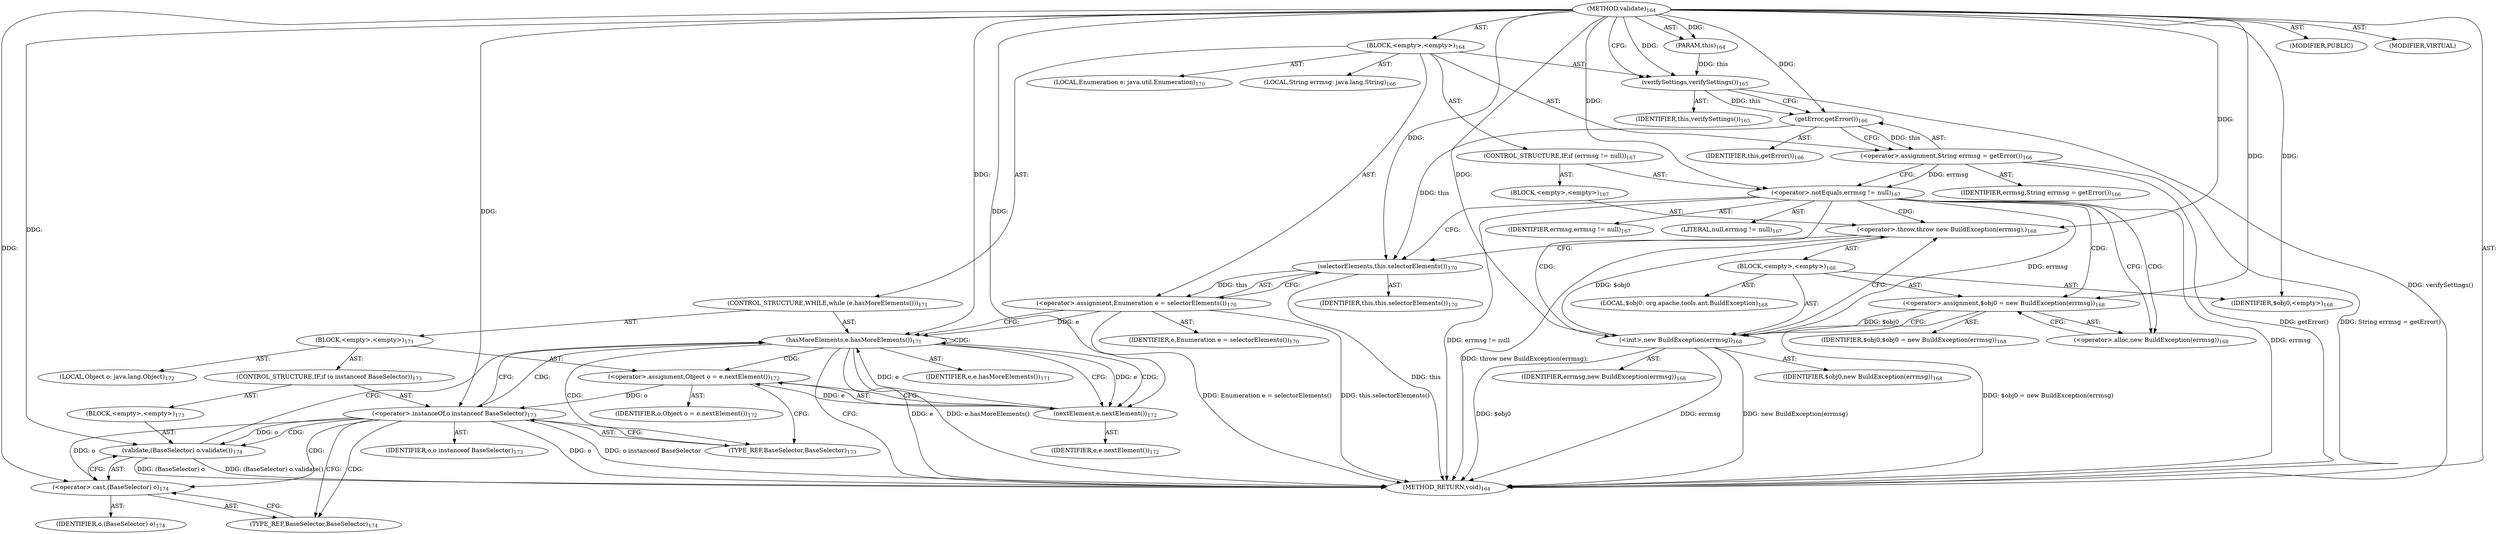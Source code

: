 digraph "validate" {  
"111669149703" [label = <(METHOD,validate)<SUB>164</SUB>> ]
"115964116993" [label = <(PARAM,this)<SUB>164</SUB>> ]
"25769803786" [label = <(BLOCK,&lt;empty&gt;,&lt;empty&gt;)<SUB>164</SUB>> ]
"30064771105" [label = <(verifySettings,verifySettings())<SUB>165</SUB>> ]
"68719476737" [label = <(IDENTIFIER,this,verifySettings())<SUB>165</SUB>> ]
"94489280515" [label = <(LOCAL,String errmsg: java.lang.String)<SUB>166</SUB>> ]
"30064771106" [label = <(&lt;operator&gt;.assignment,String errmsg = getError())<SUB>166</SUB>> ]
"68719476781" [label = <(IDENTIFIER,errmsg,String errmsg = getError())<SUB>166</SUB>> ]
"30064771107" [label = <(getError,getError())<SUB>166</SUB>> ]
"68719476738" [label = <(IDENTIFIER,this,getError())<SUB>166</SUB>> ]
"47244640259" [label = <(CONTROL_STRUCTURE,IF,if (errmsg != null))<SUB>167</SUB>> ]
"30064771108" [label = <(&lt;operator&gt;.notEquals,errmsg != null)<SUB>167</SUB>> ]
"68719476782" [label = <(IDENTIFIER,errmsg,errmsg != null)<SUB>167</SUB>> ]
"90194313217" [label = <(LITERAL,null,errmsg != null)<SUB>167</SUB>> ]
"25769803787" [label = <(BLOCK,&lt;empty&gt;,&lt;empty&gt;)<SUB>167</SUB>> ]
"30064771109" [label = <(&lt;operator&gt;.throw,throw new BuildException(errmsg);)<SUB>168</SUB>> ]
"25769803788" [label = <(BLOCK,&lt;empty&gt;,&lt;empty&gt;)<SUB>168</SUB>> ]
"94489280516" [label = <(LOCAL,$obj0: org.apache.tools.ant.BuildException)<SUB>168</SUB>> ]
"30064771110" [label = <(&lt;operator&gt;.assignment,$obj0 = new BuildException(errmsg))<SUB>168</SUB>> ]
"68719476783" [label = <(IDENTIFIER,$obj0,$obj0 = new BuildException(errmsg))<SUB>168</SUB>> ]
"30064771111" [label = <(&lt;operator&gt;.alloc,new BuildException(errmsg))<SUB>168</SUB>> ]
"30064771112" [label = <(&lt;init&gt;,new BuildException(errmsg))<SUB>168</SUB>> ]
"68719476784" [label = <(IDENTIFIER,$obj0,new BuildException(errmsg))<SUB>168</SUB>> ]
"68719476785" [label = <(IDENTIFIER,errmsg,new BuildException(errmsg))<SUB>168</SUB>> ]
"68719476786" [label = <(IDENTIFIER,$obj0,&lt;empty&gt;)<SUB>168</SUB>> ]
"94489280517" [label = <(LOCAL,Enumeration e: java.util.Enumeration)<SUB>170</SUB>> ]
"30064771113" [label = <(&lt;operator&gt;.assignment,Enumeration e = selectorElements())<SUB>170</SUB>> ]
"68719476787" [label = <(IDENTIFIER,e,Enumeration e = selectorElements())<SUB>170</SUB>> ]
"30064771114" [label = <(selectorElements,this.selectorElements())<SUB>170</SUB>> ]
"68719476739" [label = <(IDENTIFIER,this,this.selectorElements())<SUB>170</SUB>> ]
"47244640260" [label = <(CONTROL_STRUCTURE,WHILE,while (e.hasMoreElements()))<SUB>171</SUB>> ]
"30064771115" [label = <(hasMoreElements,e.hasMoreElements())<SUB>171</SUB>> ]
"68719476788" [label = <(IDENTIFIER,e,e.hasMoreElements())<SUB>171</SUB>> ]
"25769803789" [label = <(BLOCK,&lt;empty&gt;,&lt;empty&gt;)<SUB>171</SUB>> ]
"94489280518" [label = <(LOCAL,Object o: java.lang.Object)<SUB>172</SUB>> ]
"30064771116" [label = <(&lt;operator&gt;.assignment,Object o = e.nextElement())<SUB>172</SUB>> ]
"68719476789" [label = <(IDENTIFIER,o,Object o = e.nextElement())<SUB>172</SUB>> ]
"30064771117" [label = <(nextElement,e.nextElement())<SUB>172</SUB>> ]
"68719476790" [label = <(IDENTIFIER,e,e.nextElement())<SUB>172</SUB>> ]
"47244640261" [label = <(CONTROL_STRUCTURE,IF,if (o instanceof BaseSelector))<SUB>173</SUB>> ]
"30064771118" [label = <(&lt;operator&gt;.instanceOf,o instanceof BaseSelector)<SUB>173</SUB>> ]
"68719476791" [label = <(IDENTIFIER,o,o instanceof BaseSelector)<SUB>173</SUB>> ]
"180388626432" [label = <(TYPE_REF,BaseSelector,BaseSelector)<SUB>173</SUB>> ]
"25769803790" [label = <(BLOCK,&lt;empty&gt;,&lt;empty&gt;)<SUB>173</SUB>> ]
"30064771119" [label = <(validate,(BaseSelector) o.validate())<SUB>174</SUB>> ]
"30064771120" [label = <(&lt;operator&gt;.cast,(BaseSelector) o)<SUB>174</SUB>> ]
"180388626433" [label = <(TYPE_REF,BaseSelector,BaseSelector)<SUB>174</SUB>> ]
"68719476792" [label = <(IDENTIFIER,o,(BaseSelector) o)<SUB>174</SUB>> ]
"133143986191" [label = <(MODIFIER,PUBLIC)> ]
"133143986192" [label = <(MODIFIER,VIRTUAL)> ]
"128849018887" [label = <(METHOD_RETURN,void)<SUB>164</SUB>> ]
  "111669149703" -> "115964116993"  [ label = "AST: "] 
  "111669149703" -> "25769803786"  [ label = "AST: "] 
  "111669149703" -> "133143986191"  [ label = "AST: "] 
  "111669149703" -> "133143986192"  [ label = "AST: "] 
  "111669149703" -> "128849018887"  [ label = "AST: "] 
  "25769803786" -> "30064771105"  [ label = "AST: "] 
  "25769803786" -> "94489280515"  [ label = "AST: "] 
  "25769803786" -> "30064771106"  [ label = "AST: "] 
  "25769803786" -> "47244640259"  [ label = "AST: "] 
  "25769803786" -> "94489280517"  [ label = "AST: "] 
  "25769803786" -> "30064771113"  [ label = "AST: "] 
  "25769803786" -> "47244640260"  [ label = "AST: "] 
  "30064771105" -> "68719476737"  [ label = "AST: "] 
  "30064771106" -> "68719476781"  [ label = "AST: "] 
  "30064771106" -> "30064771107"  [ label = "AST: "] 
  "30064771107" -> "68719476738"  [ label = "AST: "] 
  "47244640259" -> "30064771108"  [ label = "AST: "] 
  "47244640259" -> "25769803787"  [ label = "AST: "] 
  "30064771108" -> "68719476782"  [ label = "AST: "] 
  "30064771108" -> "90194313217"  [ label = "AST: "] 
  "25769803787" -> "30064771109"  [ label = "AST: "] 
  "30064771109" -> "25769803788"  [ label = "AST: "] 
  "25769803788" -> "94489280516"  [ label = "AST: "] 
  "25769803788" -> "30064771110"  [ label = "AST: "] 
  "25769803788" -> "30064771112"  [ label = "AST: "] 
  "25769803788" -> "68719476786"  [ label = "AST: "] 
  "30064771110" -> "68719476783"  [ label = "AST: "] 
  "30064771110" -> "30064771111"  [ label = "AST: "] 
  "30064771112" -> "68719476784"  [ label = "AST: "] 
  "30064771112" -> "68719476785"  [ label = "AST: "] 
  "30064771113" -> "68719476787"  [ label = "AST: "] 
  "30064771113" -> "30064771114"  [ label = "AST: "] 
  "30064771114" -> "68719476739"  [ label = "AST: "] 
  "47244640260" -> "30064771115"  [ label = "AST: "] 
  "47244640260" -> "25769803789"  [ label = "AST: "] 
  "30064771115" -> "68719476788"  [ label = "AST: "] 
  "25769803789" -> "94489280518"  [ label = "AST: "] 
  "25769803789" -> "30064771116"  [ label = "AST: "] 
  "25769803789" -> "47244640261"  [ label = "AST: "] 
  "30064771116" -> "68719476789"  [ label = "AST: "] 
  "30064771116" -> "30064771117"  [ label = "AST: "] 
  "30064771117" -> "68719476790"  [ label = "AST: "] 
  "47244640261" -> "30064771118"  [ label = "AST: "] 
  "47244640261" -> "25769803790"  [ label = "AST: "] 
  "30064771118" -> "68719476791"  [ label = "AST: "] 
  "30064771118" -> "180388626432"  [ label = "AST: "] 
  "25769803790" -> "30064771119"  [ label = "AST: "] 
  "30064771119" -> "30064771120"  [ label = "AST: "] 
  "30064771120" -> "180388626433"  [ label = "AST: "] 
  "30064771120" -> "68719476792"  [ label = "AST: "] 
  "30064771105" -> "30064771107"  [ label = "CFG: "] 
  "30064771106" -> "30064771108"  [ label = "CFG: "] 
  "30064771113" -> "30064771115"  [ label = "CFG: "] 
  "30064771107" -> "30064771106"  [ label = "CFG: "] 
  "30064771108" -> "30064771111"  [ label = "CFG: "] 
  "30064771108" -> "30064771114"  [ label = "CFG: "] 
  "30064771114" -> "30064771113"  [ label = "CFG: "] 
  "30064771115" -> "128849018887"  [ label = "CFG: "] 
  "30064771115" -> "30064771117"  [ label = "CFG: "] 
  "30064771109" -> "30064771114"  [ label = "CFG: "] 
  "30064771116" -> "180388626432"  [ label = "CFG: "] 
  "30064771117" -> "30064771116"  [ label = "CFG: "] 
  "30064771118" -> "180388626433"  [ label = "CFG: "] 
  "30064771118" -> "30064771115"  [ label = "CFG: "] 
  "30064771110" -> "30064771112"  [ label = "CFG: "] 
  "30064771112" -> "30064771109"  [ label = "CFG: "] 
  "180388626432" -> "30064771118"  [ label = "CFG: "] 
  "30064771119" -> "30064771115"  [ label = "CFG: "] 
  "30064771111" -> "30064771110"  [ label = "CFG: "] 
  "30064771120" -> "30064771119"  [ label = "CFG: "] 
  "180388626433" -> "30064771120"  [ label = "CFG: "] 
  "111669149703" -> "30064771105"  [ label = "CFG: "] 
  "30064771105" -> "128849018887"  [ label = "DDG: verifySettings()"] 
  "30064771106" -> "128849018887"  [ label = "DDG: getError()"] 
  "30064771106" -> "128849018887"  [ label = "DDG: String errmsg = getError()"] 
  "30064771108" -> "128849018887"  [ label = "DDG: errmsg"] 
  "30064771108" -> "128849018887"  [ label = "DDG: errmsg != null"] 
  "30064771110" -> "128849018887"  [ label = "DDG: $obj0 = new BuildException(errmsg)"] 
  "30064771112" -> "128849018887"  [ label = "DDG: $obj0"] 
  "30064771112" -> "128849018887"  [ label = "DDG: errmsg"] 
  "30064771112" -> "128849018887"  [ label = "DDG: new BuildException(errmsg)"] 
  "30064771109" -> "128849018887"  [ label = "DDG: throw new BuildException(errmsg);"] 
  "30064771114" -> "128849018887"  [ label = "DDG: this"] 
  "30064771113" -> "128849018887"  [ label = "DDG: this.selectorElements()"] 
  "30064771113" -> "128849018887"  [ label = "DDG: Enumeration e = selectorElements()"] 
  "30064771115" -> "128849018887"  [ label = "DDG: e"] 
  "30064771115" -> "128849018887"  [ label = "DDG: e.hasMoreElements()"] 
  "30064771118" -> "128849018887"  [ label = "DDG: o"] 
  "30064771118" -> "128849018887"  [ label = "DDG: o instanceof BaseSelector"] 
  "30064771119" -> "128849018887"  [ label = "DDG: (BaseSelector) o"] 
  "30064771119" -> "128849018887"  [ label = "DDG: (BaseSelector) o.validate()"] 
  "111669149703" -> "115964116993"  [ label = "DDG: "] 
  "30064771107" -> "30064771106"  [ label = "DDG: this"] 
  "30064771114" -> "30064771113"  [ label = "DDG: this"] 
  "115964116993" -> "30064771105"  [ label = "DDG: this"] 
  "111669149703" -> "30064771105"  [ label = "DDG: "] 
  "30064771105" -> "30064771107"  [ label = "DDG: this"] 
  "111669149703" -> "30064771107"  [ label = "DDG: "] 
  "30064771106" -> "30064771108"  [ label = "DDG: errmsg"] 
  "111669149703" -> "30064771108"  [ label = "DDG: "] 
  "30064771107" -> "30064771114"  [ label = "DDG: this"] 
  "111669149703" -> "30064771114"  [ label = "DDG: "] 
  "30064771113" -> "30064771115"  [ label = "DDG: e"] 
  "30064771117" -> "30064771115"  [ label = "DDG: e"] 
  "111669149703" -> "30064771115"  [ label = "DDG: "] 
  "30064771117" -> "30064771116"  [ label = "DDG: e"] 
  "30064771112" -> "30064771109"  [ label = "DDG: $obj0"] 
  "111669149703" -> "30064771109"  [ label = "DDG: "] 
  "111669149703" -> "30064771110"  [ label = "DDG: "] 
  "111669149703" -> "68719476786"  [ label = "DDG: "] 
  "30064771115" -> "30064771117"  [ label = "DDG: e"] 
  "111669149703" -> "30064771117"  [ label = "DDG: "] 
  "30064771116" -> "30064771118"  [ label = "DDG: o"] 
  "111669149703" -> "30064771118"  [ label = "DDG: "] 
  "30064771110" -> "30064771112"  [ label = "DDG: $obj0"] 
  "111669149703" -> "30064771112"  [ label = "DDG: "] 
  "30064771108" -> "30064771112"  [ label = "DDG: errmsg"] 
  "111669149703" -> "30064771119"  [ label = "DDG: "] 
  "30064771118" -> "30064771119"  [ label = "DDG: o"] 
  "111669149703" -> "30064771120"  [ label = "DDG: "] 
  "30064771118" -> "30064771120"  [ label = "DDG: o"] 
  "30064771108" -> "30064771112"  [ label = "CDG: "] 
  "30064771108" -> "30064771110"  [ label = "CDG: "] 
  "30064771108" -> "30064771111"  [ label = "CDG: "] 
  "30064771108" -> "30064771109"  [ label = "CDG: "] 
  "30064771115" -> "30064771116"  [ label = "CDG: "] 
  "30064771115" -> "30064771117"  [ label = "CDG: "] 
  "30064771115" -> "30064771115"  [ label = "CDG: "] 
  "30064771115" -> "30064771118"  [ label = "CDG: "] 
  "30064771115" -> "180388626432"  [ label = "CDG: "] 
  "30064771118" -> "30064771120"  [ label = "CDG: "] 
  "30064771118" -> "30064771119"  [ label = "CDG: "] 
  "30064771118" -> "180388626433"  [ label = "CDG: "] 
}
